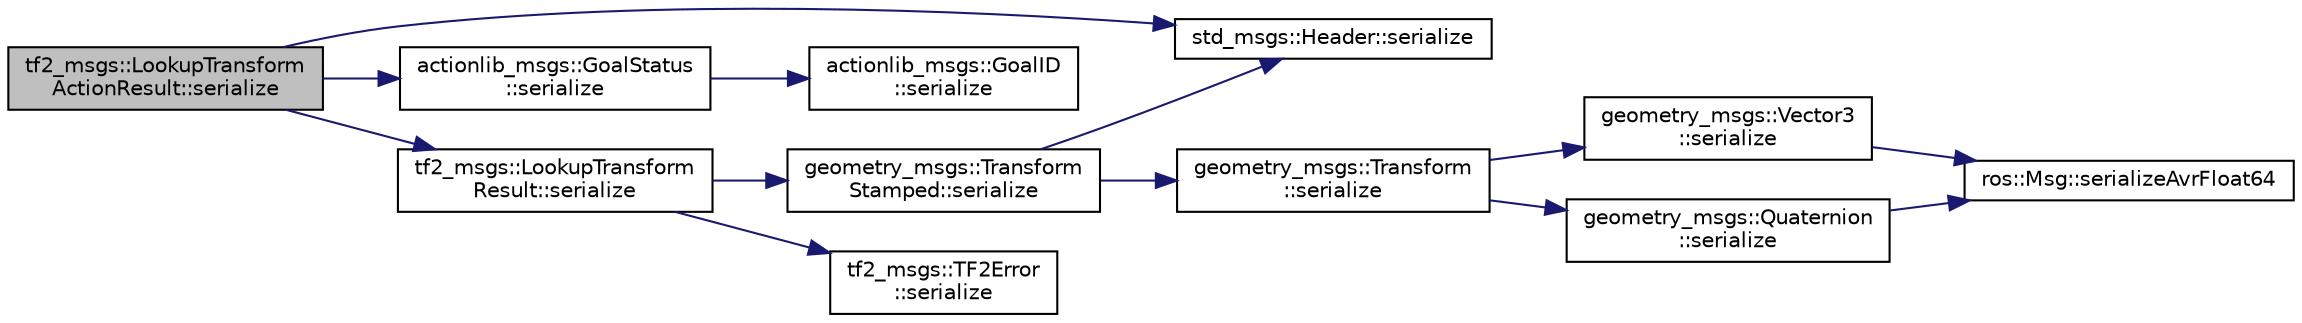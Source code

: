 digraph "tf2_msgs::LookupTransformActionResult::serialize"
{
  edge [fontname="Helvetica",fontsize="10",labelfontname="Helvetica",labelfontsize="10"];
  node [fontname="Helvetica",fontsize="10",shape=record];
  rankdir="LR";
  Node1 [label="tf2_msgs::LookupTransform\lActionResult::serialize",height=0.2,width=0.4,color="black", fillcolor="grey75", style="filled" fontcolor="black"];
  Node1 -> Node2 [color="midnightblue",fontsize="10",style="solid",fontname="Helvetica"];
  Node2 [label="std_msgs::Header::serialize",height=0.2,width=0.4,color="black", fillcolor="white", style="filled",URL="$classstd__msgs_1_1_header.html#a200c6f9d2576b1a237a19bc2d769925e"];
  Node1 -> Node3 [color="midnightblue",fontsize="10",style="solid",fontname="Helvetica"];
  Node3 [label="actionlib_msgs::GoalStatus\l::serialize",height=0.2,width=0.4,color="black", fillcolor="white", style="filled",URL="$classactionlib__msgs_1_1_goal_status.html#ad0c10d1613330ab5dff49d15d843d555"];
  Node3 -> Node4 [color="midnightblue",fontsize="10",style="solid",fontname="Helvetica"];
  Node4 [label="actionlib_msgs::GoalID\l::serialize",height=0.2,width=0.4,color="black", fillcolor="white", style="filled",URL="$classactionlib__msgs_1_1_goal_i_d.html#a74c8333830562d918493b976bc23fe94"];
  Node1 -> Node5 [color="midnightblue",fontsize="10",style="solid",fontname="Helvetica"];
  Node5 [label="tf2_msgs::LookupTransform\lResult::serialize",height=0.2,width=0.4,color="black", fillcolor="white", style="filled",URL="$classtf2__msgs_1_1_lookup_transform_result.html#af084a215cc61efbf840a23dd9854566d"];
  Node5 -> Node6 [color="midnightblue",fontsize="10",style="solid",fontname="Helvetica"];
  Node6 [label="geometry_msgs::Transform\lStamped::serialize",height=0.2,width=0.4,color="black", fillcolor="white", style="filled",URL="$classgeometry__msgs_1_1_transform_stamped.html#a5803b357a7b8a769564bb20120c7746b"];
  Node6 -> Node2 [color="midnightblue",fontsize="10",style="solid",fontname="Helvetica"];
  Node6 -> Node7 [color="midnightblue",fontsize="10",style="solid",fontname="Helvetica"];
  Node7 [label="geometry_msgs::Transform\l::serialize",height=0.2,width=0.4,color="black", fillcolor="white", style="filled",URL="$classgeometry__msgs_1_1_transform.html#a41af5075ee0d737a4af6e97da0bb6bed"];
  Node7 -> Node8 [color="midnightblue",fontsize="10",style="solid",fontname="Helvetica"];
  Node8 [label="geometry_msgs::Vector3\l::serialize",height=0.2,width=0.4,color="black", fillcolor="white", style="filled",URL="$classgeometry__msgs_1_1_vector3.html#a9efc8f24d66f04a2c74710aec1cb611a"];
  Node8 -> Node9 [color="midnightblue",fontsize="10",style="solid",fontname="Helvetica"];
  Node9 [label="ros::Msg::serializeAvrFloat64",height=0.2,width=0.4,color="black", fillcolor="white", style="filled",URL="$classros_1_1_msg.html#a3fff55e17efd60a7195a14857ff44897",tooltip="This tricky function handles promoting a 32bit float to a 64bit double, so that AVR can publish messa..."];
  Node7 -> Node10 [color="midnightblue",fontsize="10",style="solid",fontname="Helvetica"];
  Node10 [label="geometry_msgs::Quaternion\l::serialize",height=0.2,width=0.4,color="black", fillcolor="white", style="filled",URL="$classgeometry__msgs_1_1_quaternion.html#a0f1aa1b8b10fffdc9cfb69eb5198a687"];
  Node10 -> Node9 [color="midnightblue",fontsize="10",style="solid",fontname="Helvetica"];
  Node5 -> Node11 [color="midnightblue",fontsize="10",style="solid",fontname="Helvetica"];
  Node11 [label="tf2_msgs::TF2Error\l::serialize",height=0.2,width=0.4,color="black", fillcolor="white", style="filled",URL="$classtf2__msgs_1_1_t_f2_error.html#abf8938a02b253b503b60da3ce5322a95"];
}
